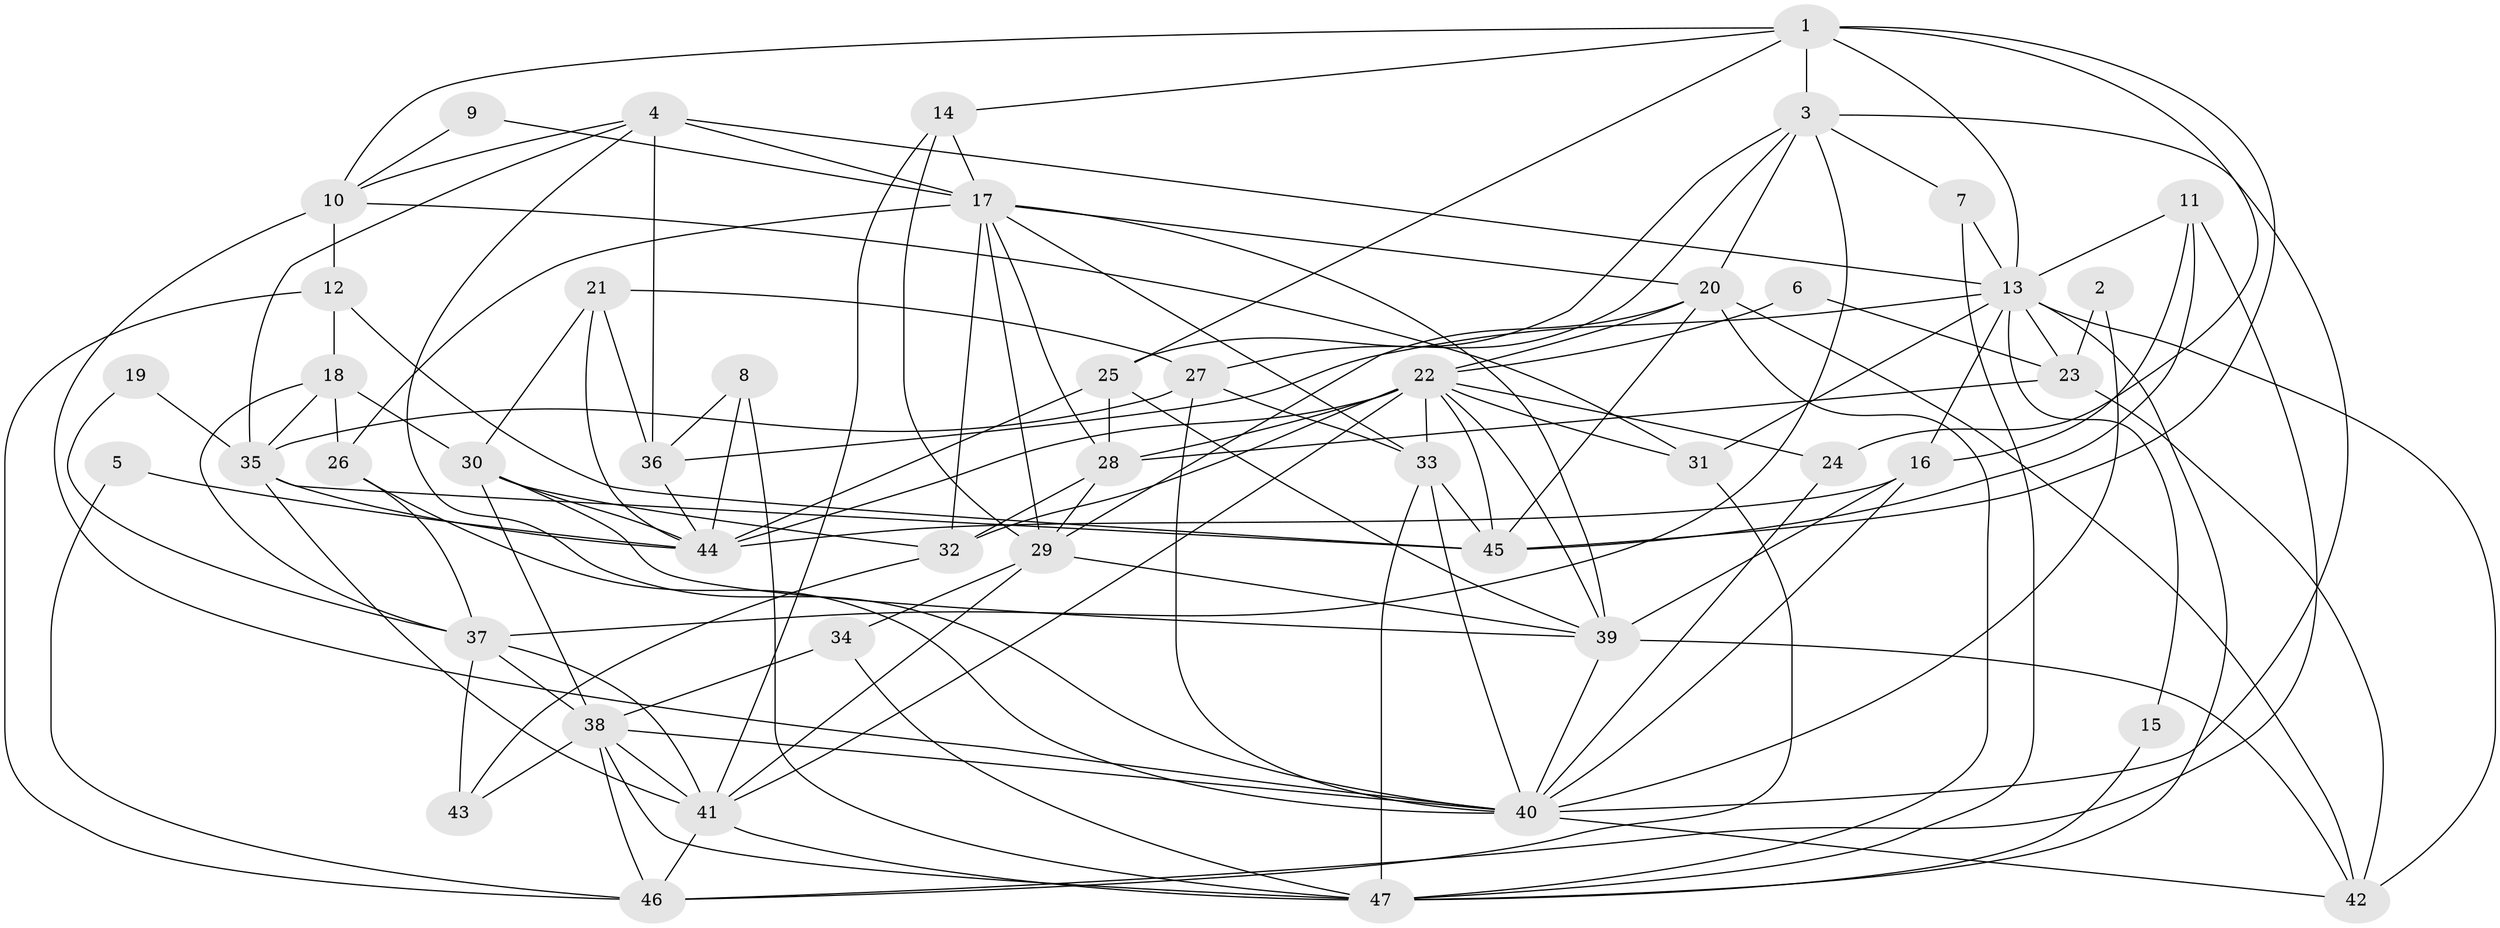 // original degree distribution, {5: 0.1595744680851064, 3: 0.2553191489361702, 6: 0.09574468085106383, 4: 0.2872340425531915, 2: 0.14893617021276595, 9: 0.010638297872340425, 8: 0.02127659574468085, 7: 0.02127659574468085}
// Generated by graph-tools (version 1.1) at 2025/50/03/09/25 03:50:06]
// undirected, 47 vertices, 131 edges
graph export_dot {
graph [start="1"]
  node [color=gray90,style=filled];
  1;
  2;
  3;
  4;
  5;
  6;
  7;
  8;
  9;
  10;
  11;
  12;
  13;
  14;
  15;
  16;
  17;
  18;
  19;
  20;
  21;
  22;
  23;
  24;
  25;
  26;
  27;
  28;
  29;
  30;
  31;
  32;
  33;
  34;
  35;
  36;
  37;
  38;
  39;
  40;
  41;
  42;
  43;
  44;
  45;
  46;
  47;
  1 -- 3 [weight=1.0];
  1 -- 10 [weight=1.0];
  1 -- 13 [weight=1.0];
  1 -- 14 [weight=1.0];
  1 -- 24 [weight=1.0];
  1 -- 25 [weight=1.0];
  1 -- 45 [weight=1.0];
  2 -- 23 [weight=1.0];
  2 -- 40 [weight=1.0];
  3 -- 7 [weight=1.0];
  3 -- 20 [weight=1.0];
  3 -- 25 [weight=1.0];
  3 -- 27 [weight=1.0];
  3 -- 37 [weight=1.0];
  3 -- 40 [weight=1.0];
  4 -- 10 [weight=1.0];
  4 -- 13 [weight=1.0];
  4 -- 17 [weight=1.0];
  4 -- 35 [weight=1.0];
  4 -- 36 [weight=1.0];
  4 -- 40 [weight=1.0];
  5 -- 44 [weight=1.0];
  5 -- 46 [weight=1.0];
  6 -- 22 [weight=1.0];
  6 -- 23 [weight=1.0];
  7 -- 13 [weight=1.0];
  7 -- 47 [weight=1.0];
  8 -- 36 [weight=1.0];
  8 -- 44 [weight=1.0];
  8 -- 47 [weight=1.0];
  9 -- 10 [weight=1.0];
  9 -- 17 [weight=1.0];
  10 -- 12 [weight=1.0];
  10 -- 31 [weight=1.0];
  10 -- 40 [weight=1.0];
  11 -- 13 [weight=1.0];
  11 -- 16 [weight=1.0];
  11 -- 45 [weight=1.0];
  11 -- 46 [weight=1.0];
  12 -- 18 [weight=1.0];
  12 -- 45 [weight=1.0];
  12 -- 46 [weight=1.0];
  13 -- 15 [weight=1.0];
  13 -- 16 [weight=1.0];
  13 -- 23 [weight=1.0];
  13 -- 31 [weight=1.0];
  13 -- 36 [weight=1.0];
  13 -- 42 [weight=1.0];
  13 -- 47 [weight=1.0];
  14 -- 17 [weight=1.0];
  14 -- 29 [weight=1.0];
  14 -- 41 [weight=1.0];
  15 -- 47 [weight=1.0];
  16 -- 39 [weight=2.0];
  16 -- 40 [weight=1.0];
  16 -- 44 [weight=1.0];
  17 -- 20 [weight=1.0];
  17 -- 26 [weight=1.0];
  17 -- 28 [weight=1.0];
  17 -- 29 [weight=1.0];
  17 -- 32 [weight=1.0];
  17 -- 33 [weight=1.0];
  17 -- 39 [weight=1.0];
  18 -- 26 [weight=1.0];
  18 -- 30 [weight=1.0];
  18 -- 35 [weight=1.0];
  18 -- 37 [weight=1.0];
  19 -- 35 [weight=1.0];
  19 -- 37 [weight=1.0];
  20 -- 22 [weight=1.0];
  20 -- 29 [weight=1.0];
  20 -- 42 [weight=1.0];
  20 -- 45 [weight=1.0];
  20 -- 47 [weight=1.0];
  21 -- 27 [weight=1.0];
  21 -- 30 [weight=1.0];
  21 -- 36 [weight=1.0];
  21 -- 44 [weight=1.0];
  22 -- 24 [weight=1.0];
  22 -- 28 [weight=1.0];
  22 -- 31 [weight=1.0];
  22 -- 32 [weight=1.0];
  22 -- 33 [weight=1.0];
  22 -- 39 [weight=1.0];
  22 -- 41 [weight=1.0];
  22 -- 44 [weight=1.0];
  22 -- 45 [weight=1.0];
  23 -- 28 [weight=1.0];
  23 -- 42 [weight=1.0];
  24 -- 40 [weight=1.0];
  25 -- 28 [weight=1.0];
  25 -- 39 [weight=1.0];
  25 -- 44 [weight=1.0];
  26 -- 37 [weight=1.0];
  26 -- 40 [weight=1.0];
  27 -- 33 [weight=1.0];
  27 -- 35 [weight=1.0];
  27 -- 40 [weight=1.0];
  28 -- 29 [weight=1.0];
  28 -- 32 [weight=1.0];
  29 -- 34 [weight=1.0];
  29 -- 39 [weight=1.0];
  29 -- 41 [weight=1.0];
  30 -- 32 [weight=1.0];
  30 -- 38 [weight=1.0];
  30 -- 39 [weight=1.0];
  30 -- 44 [weight=1.0];
  31 -- 46 [weight=1.0];
  32 -- 43 [weight=1.0];
  33 -- 40 [weight=1.0];
  33 -- 45 [weight=1.0];
  33 -- 47 [weight=1.0];
  34 -- 38 [weight=1.0];
  34 -- 47 [weight=1.0];
  35 -- 41 [weight=1.0];
  35 -- 44 [weight=2.0];
  35 -- 45 [weight=1.0];
  36 -- 44 [weight=1.0];
  37 -- 38 [weight=1.0];
  37 -- 41 [weight=1.0];
  37 -- 43 [weight=2.0];
  38 -- 40 [weight=1.0];
  38 -- 41 [weight=1.0];
  38 -- 43 [weight=1.0];
  38 -- 46 [weight=1.0];
  38 -- 47 [weight=1.0];
  39 -- 40 [weight=1.0];
  39 -- 42 [weight=1.0];
  40 -- 42 [weight=1.0];
  41 -- 46 [weight=1.0];
  41 -- 47 [weight=1.0];
}
